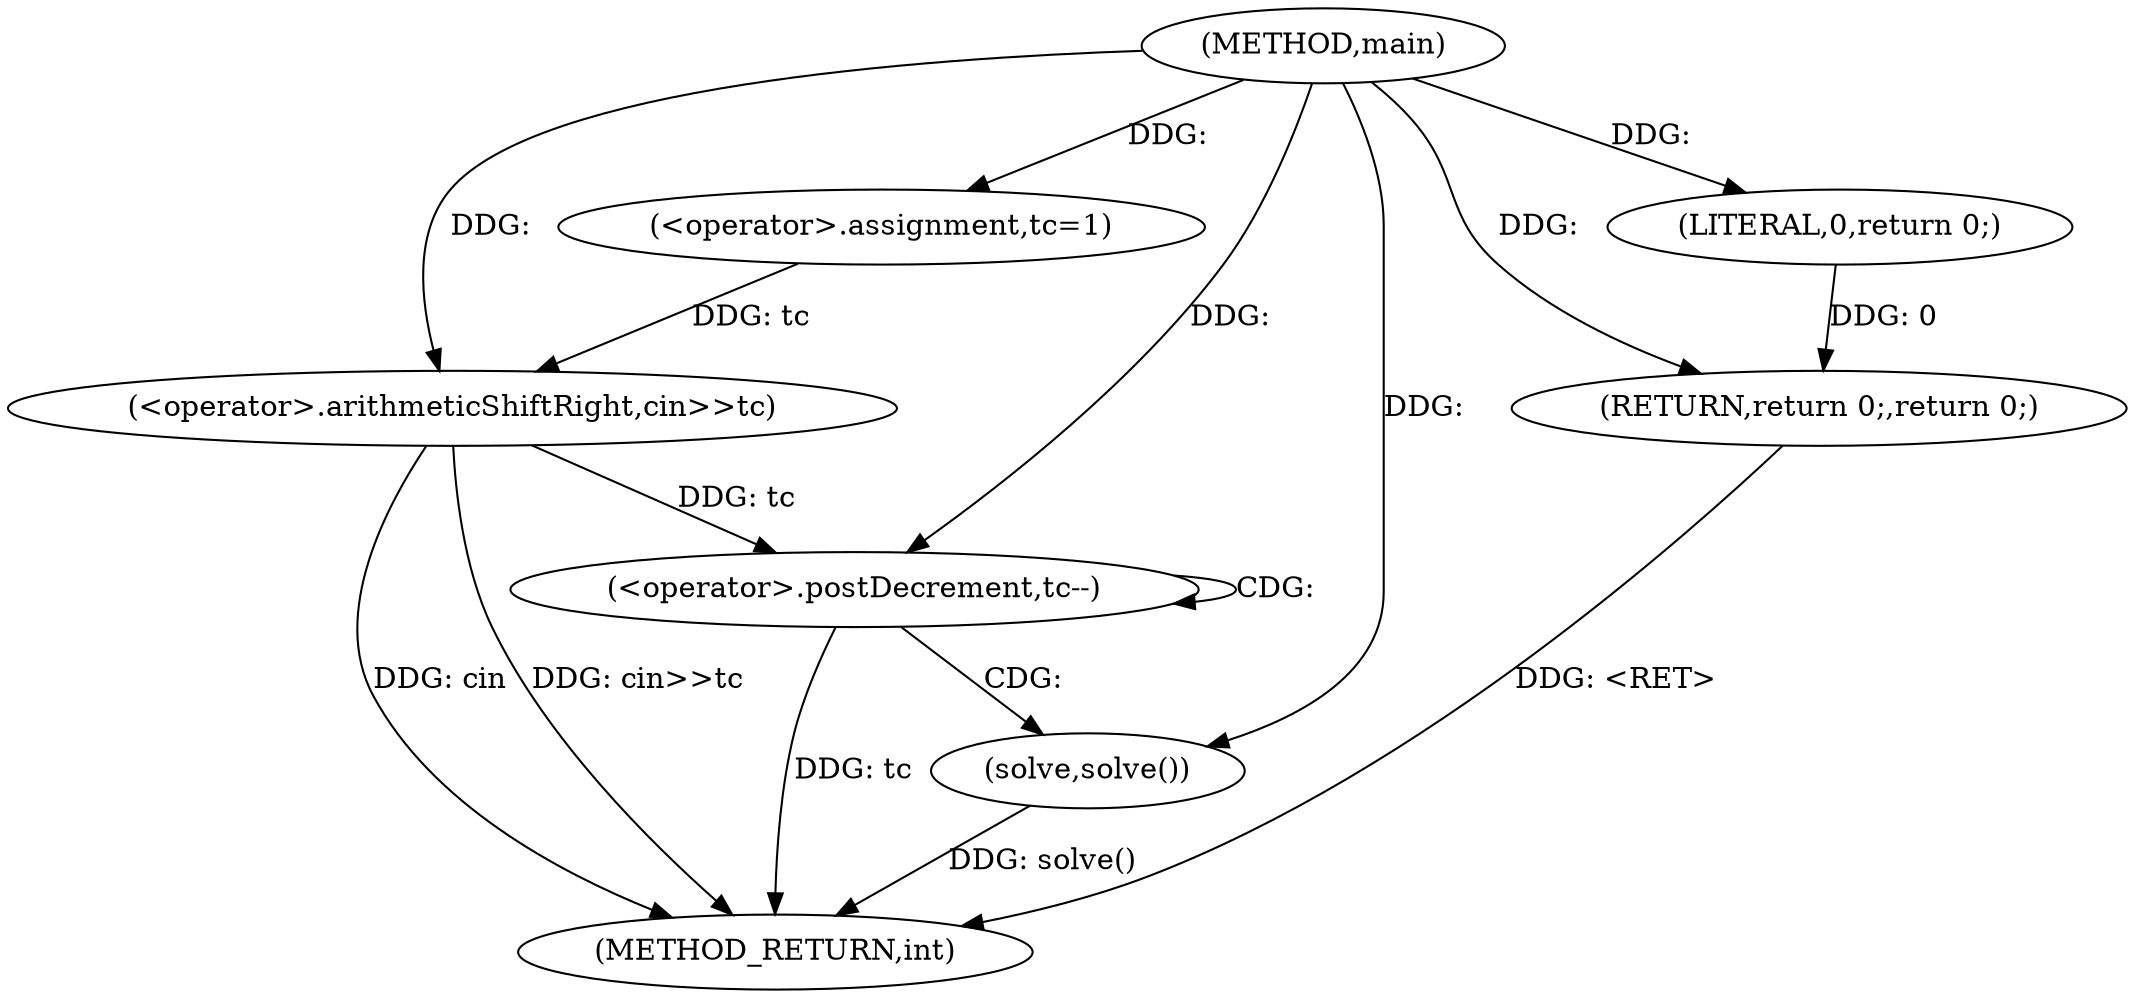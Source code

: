 digraph "main" {  
"1000178" [label = "(METHOD,main)" ]
"1000194" [label = "(METHOD_RETURN,int)" ]
"1000181" [label = "(<operator>.assignment,tc=1)" ]
"1000184" [label = "(<operator>.arithmeticShiftRight,cin>>tc)" ]
"1000192" [label = "(RETURN,return 0;,return 0;)" ]
"1000188" [label = "(<operator>.postDecrement,tc--)" ]
"1000193" [label = "(LITERAL,0,return 0;)" ]
"1000191" [label = "(solve,solve())" ]
  "1000184" -> "1000194"  [ label = "DDG: cin>>tc"] 
  "1000188" -> "1000194"  [ label = "DDG: tc"] 
  "1000191" -> "1000194"  [ label = "DDG: solve()"] 
  "1000192" -> "1000194"  [ label = "DDG: <RET>"] 
  "1000184" -> "1000194"  [ label = "DDG: cin"] 
  "1000178" -> "1000181"  [ label = "DDG: "] 
  "1000193" -> "1000192"  [ label = "DDG: 0"] 
  "1000178" -> "1000192"  [ label = "DDG: "] 
  "1000178" -> "1000184"  [ label = "DDG: "] 
  "1000181" -> "1000184"  [ label = "DDG: tc"] 
  "1000178" -> "1000193"  [ label = "DDG: "] 
  "1000184" -> "1000188"  [ label = "DDG: tc"] 
  "1000178" -> "1000188"  [ label = "DDG: "] 
  "1000178" -> "1000191"  [ label = "DDG: "] 
  "1000188" -> "1000188"  [ label = "CDG: "] 
  "1000188" -> "1000191"  [ label = "CDG: "] 
}
